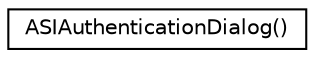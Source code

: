 digraph G
{
  edge [fontname="Helvetica",fontsize="10",labelfontname="Helvetica",labelfontsize="10"];
  node [fontname="Helvetica",fontsize="10",shape=record];
  rankdir="LR";
  Node1 [label="ASIAuthenticationDialog()",height=0.2,width=0.4,color="black", fillcolor="white", style="filled",URL="$interface_a_s_i_authentication_dialog_07_08.html"];
}
